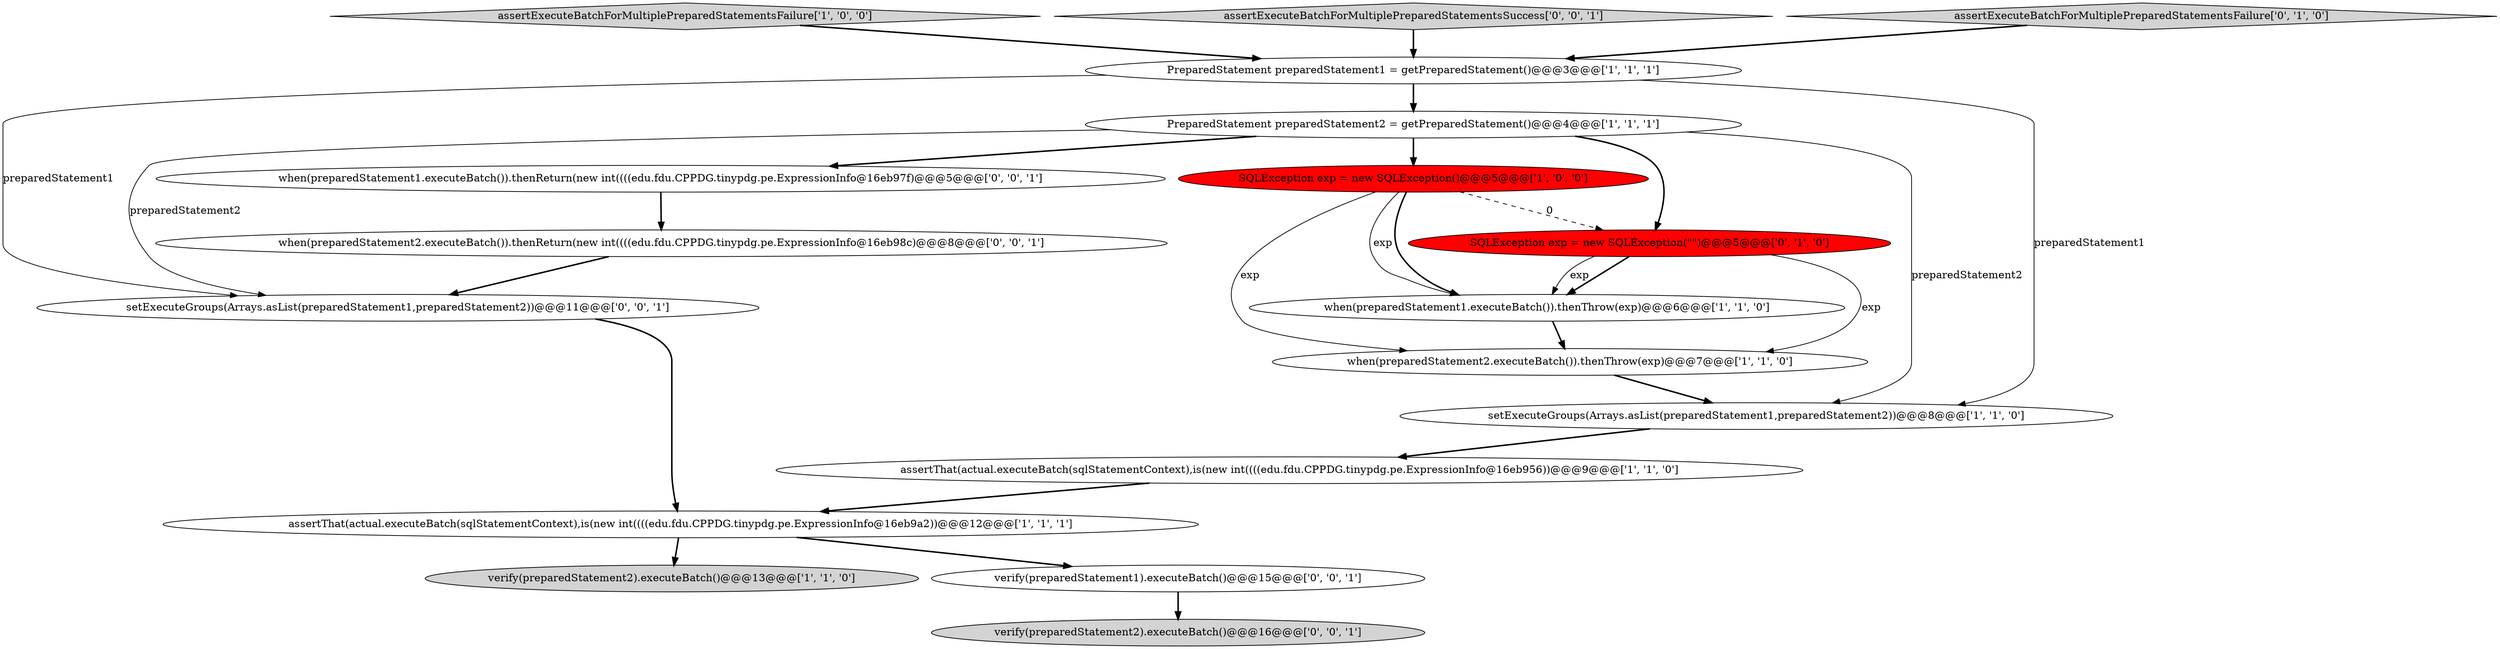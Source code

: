 digraph {
0 [style = filled, label = "PreparedStatement preparedStatement1 = getPreparedStatement()@@@3@@@['1', '1', '1']", fillcolor = white, shape = ellipse image = "AAA0AAABBB1BBB"];
14 [style = filled, label = "when(preparedStatement1.executeBatch()).thenReturn(new int((((edu.fdu.CPPDG.tinypdg.pe.ExpressionInfo@16eb97f)@@@5@@@['0', '0', '1']", fillcolor = white, shape = ellipse image = "AAA0AAABBB3BBB"];
8 [style = filled, label = "assertThat(actual.executeBatch(sqlStatementContext),is(new int((((edu.fdu.CPPDG.tinypdg.pe.ExpressionInfo@16eb9a2))@@@12@@@['1', '1', '1']", fillcolor = white, shape = ellipse image = "AAA0AAABBB1BBB"];
9 [style = filled, label = "assertExecuteBatchForMultiplePreparedStatementsFailure['1', '0', '0']", fillcolor = lightgray, shape = diamond image = "AAA0AAABBB1BBB"];
7 [style = filled, label = "setExecuteGroups(Arrays.asList(preparedStatement1,preparedStatement2))@@@8@@@['1', '1', '0']", fillcolor = white, shape = ellipse image = "AAA0AAABBB1BBB"];
10 [style = filled, label = "SQLException exp = new SQLException(\"\")@@@5@@@['0', '1', '0']", fillcolor = red, shape = ellipse image = "AAA1AAABBB2BBB"];
13 [style = filled, label = "verify(preparedStatement2).executeBatch()@@@16@@@['0', '0', '1']", fillcolor = lightgray, shape = ellipse image = "AAA0AAABBB3BBB"];
16 [style = filled, label = "setExecuteGroups(Arrays.asList(preparedStatement1,preparedStatement2))@@@11@@@['0', '0', '1']", fillcolor = white, shape = ellipse image = "AAA0AAABBB3BBB"];
1 [style = filled, label = "when(preparedStatement2.executeBatch()).thenThrow(exp)@@@7@@@['1', '1', '0']", fillcolor = white, shape = ellipse image = "AAA0AAABBB1BBB"];
6 [style = filled, label = "when(preparedStatement1.executeBatch()).thenThrow(exp)@@@6@@@['1', '1', '0']", fillcolor = white, shape = ellipse image = "AAA0AAABBB1BBB"];
4 [style = filled, label = "assertThat(actual.executeBatch(sqlStatementContext),is(new int((((edu.fdu.CPPDG.tinypdg.pe.ExpressionInfo@16eb956))@@@9@@@['1', '1', '0']", fillcolor = white, shape = ellipse image = "AAA0AAABBB1BBB"];
3 [style = filled, label = "SQLException exp = new SQLException()@@@5@@@['1', '0', '0']", fillcolor = red, shape = ellipse image = "AAA1AAABBB1BBB"];
5 [style = filled, label = "verify(preparedStatement2).executeBatch()@@@13@@@['1', '1', '0']", fillcolor = lightgray, shape = ellipse image = "AAA0AAABBB1BBB"];
12 [style = filled, label = "when(preparedStatement2.executeBatch()).thenReturn(new int((((edu.fdu.CPPDG.tinypdg.pe.ExpressionInfo@16eb98c)@@@8@@@['0', '0', '1']", fillcolor = white, shape = ellipse image = "AAA0AAABBB3BBB"];
2 [style = filled, label = "PreparedStatement preparedStatement2 = getPreparedStatement()@@@4@@@['1', '1', '1']", fillcolor = white, shape = ellipse image = "AAA0AAABBB1BBB"];
15 [style = filled, label = "assertExecuteBatchForMultiplePreparedStatementsSuccess['0', '0', '1']", fillcolor = lightgray, shape = diamond image = "AAA0AAABBB3BBB"];
11 [style = filled, label = "assertExecuteBatchForMultiplePreparedStatementsFailure['0', '1', '0']", fillcolor = lightgray, shape = diamond image = "AAA0AAABBB2BBB"];
17 [style = filled, label = "verify(preparedStatement1).executeBatch()@@@15@@@['0', '0', '1']", fillcolor = white, shape = ellipse image = "AAA0AAABBB3BBB"];
2->16 [style = solid, label="preparedStatement2"];
9->0 [style = bold, label=""];
16->8 [style = bold, label=""];
2->3 [style = bold, label=""];
0->2 [style = bold, label=""];
3->6 [style = bold, label=""];
12->16 [style = bold, label=""];
7->4 [style = bold, label=""];
2->7 [style = solid, label="preparedStatement2"];
2->10 [style = bold, label=""];
1->7 [style = bold, label=""];
10->6 [style = bold, label=""];
3->1 [style = solid, label="exp"];
10->1 [style = solid, label="exp"];
8->17 [style = bold, label=""];
6->1 [style = bold, label=""];
11->0 [style = bold, label=""];
10->6 [style = solid, label="exp"];
8->5 [style = bold, label=""];
15->0 [style = bold, label=""];
14->12 [style = bold, label=""];
2->14 [style = bold, label=""];
4->8 [style = bold, label=""];
17->13 [style = bold, label=""];
0->7 [style = solid, label="preparedStatement1"];
3->10 [style = dashed, label="0"];
3->6 [style = solid, label="exp"];
0->16 [style = solid, label="preparedStatement1"];
}
